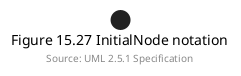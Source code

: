 ' Example from UML Specification
@startuml
footer Source: UML 2.5.1 Specification
start
caption Figure 15.27 InitialNode notation
@enduml
